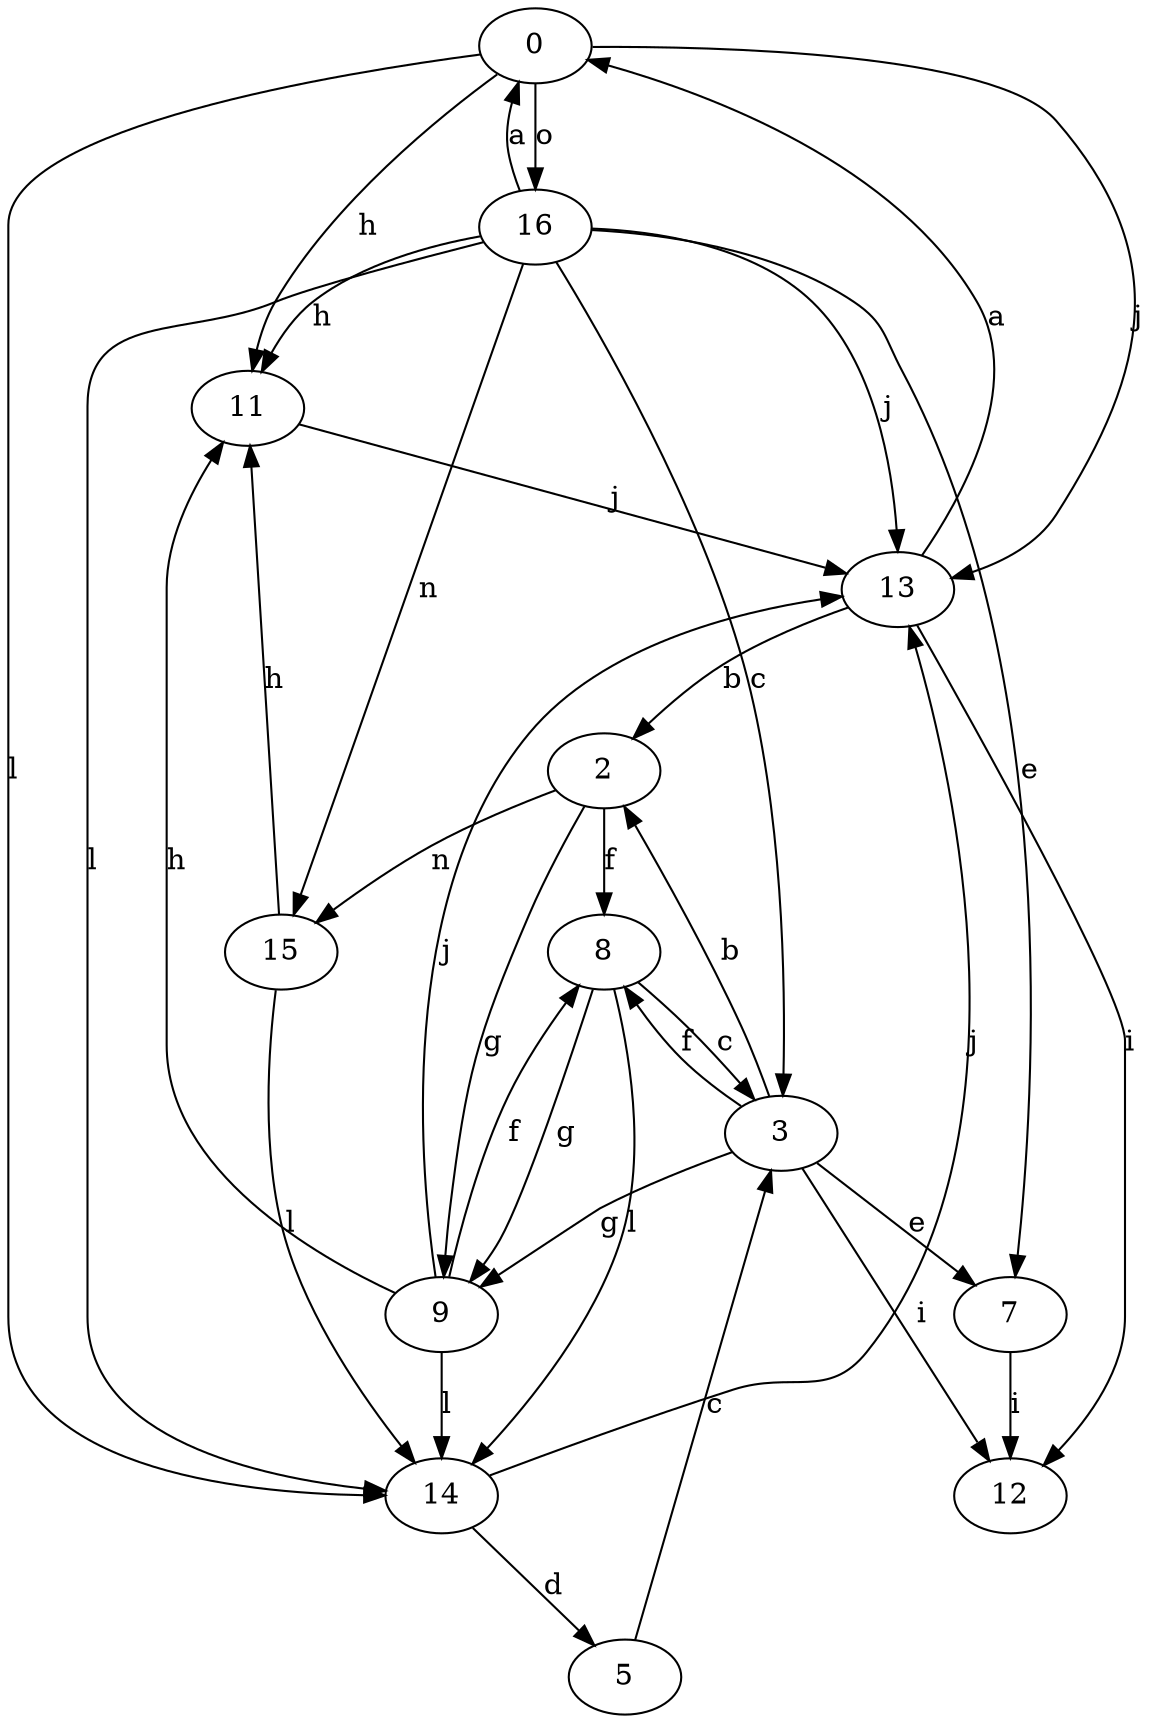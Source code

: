 strict digraph  {
0;
2;
3;
5;
7;
8;
9;
11;
12;
13;
14;
15;
16;
0 -> 11  [label=h];
0 -> 13  [label=j];
0 -> 14  [label=l];
0 -> 16  [label=o];
2 -> 8  [label=f];
2 -> 9  [label=g];
2 -> 15  [label=n];
3 -> 2  [label=b];
3 -> 7  [label=e];
3 -> 8  [label=f];
3 -> 9  [label=g];
3 -> 12  [label=i];
5 -> 3  [label=c];
7 -> 12  [label=i];
8 -> 3  [label=c];
8 -> 9  [label=g];
8 -> 14  [label=l];
9 -> 8  [label=f];
9 -> 11  [label=h];
9 -> 13  [label=j];
9 -> 14  [label=l];
11 -> 13  [label=j];
13 -> 0  [label=a];
13 -> 2  [label=b];
13 -> 12  [label=i];
14 -> 5  [label=d];
14 -> 13  [label=j];
15 -> 11  [label=h];
15 -> 14  [label=l];
16 -> 0  [label=a];
16 -> 3  [label=c];
16 -> 7  [label=e];
16 -> 11  [label=h];
16 -> 13  [label=j];
16 -> 14  [label=l];
16 -> 15  [label=n];
}
